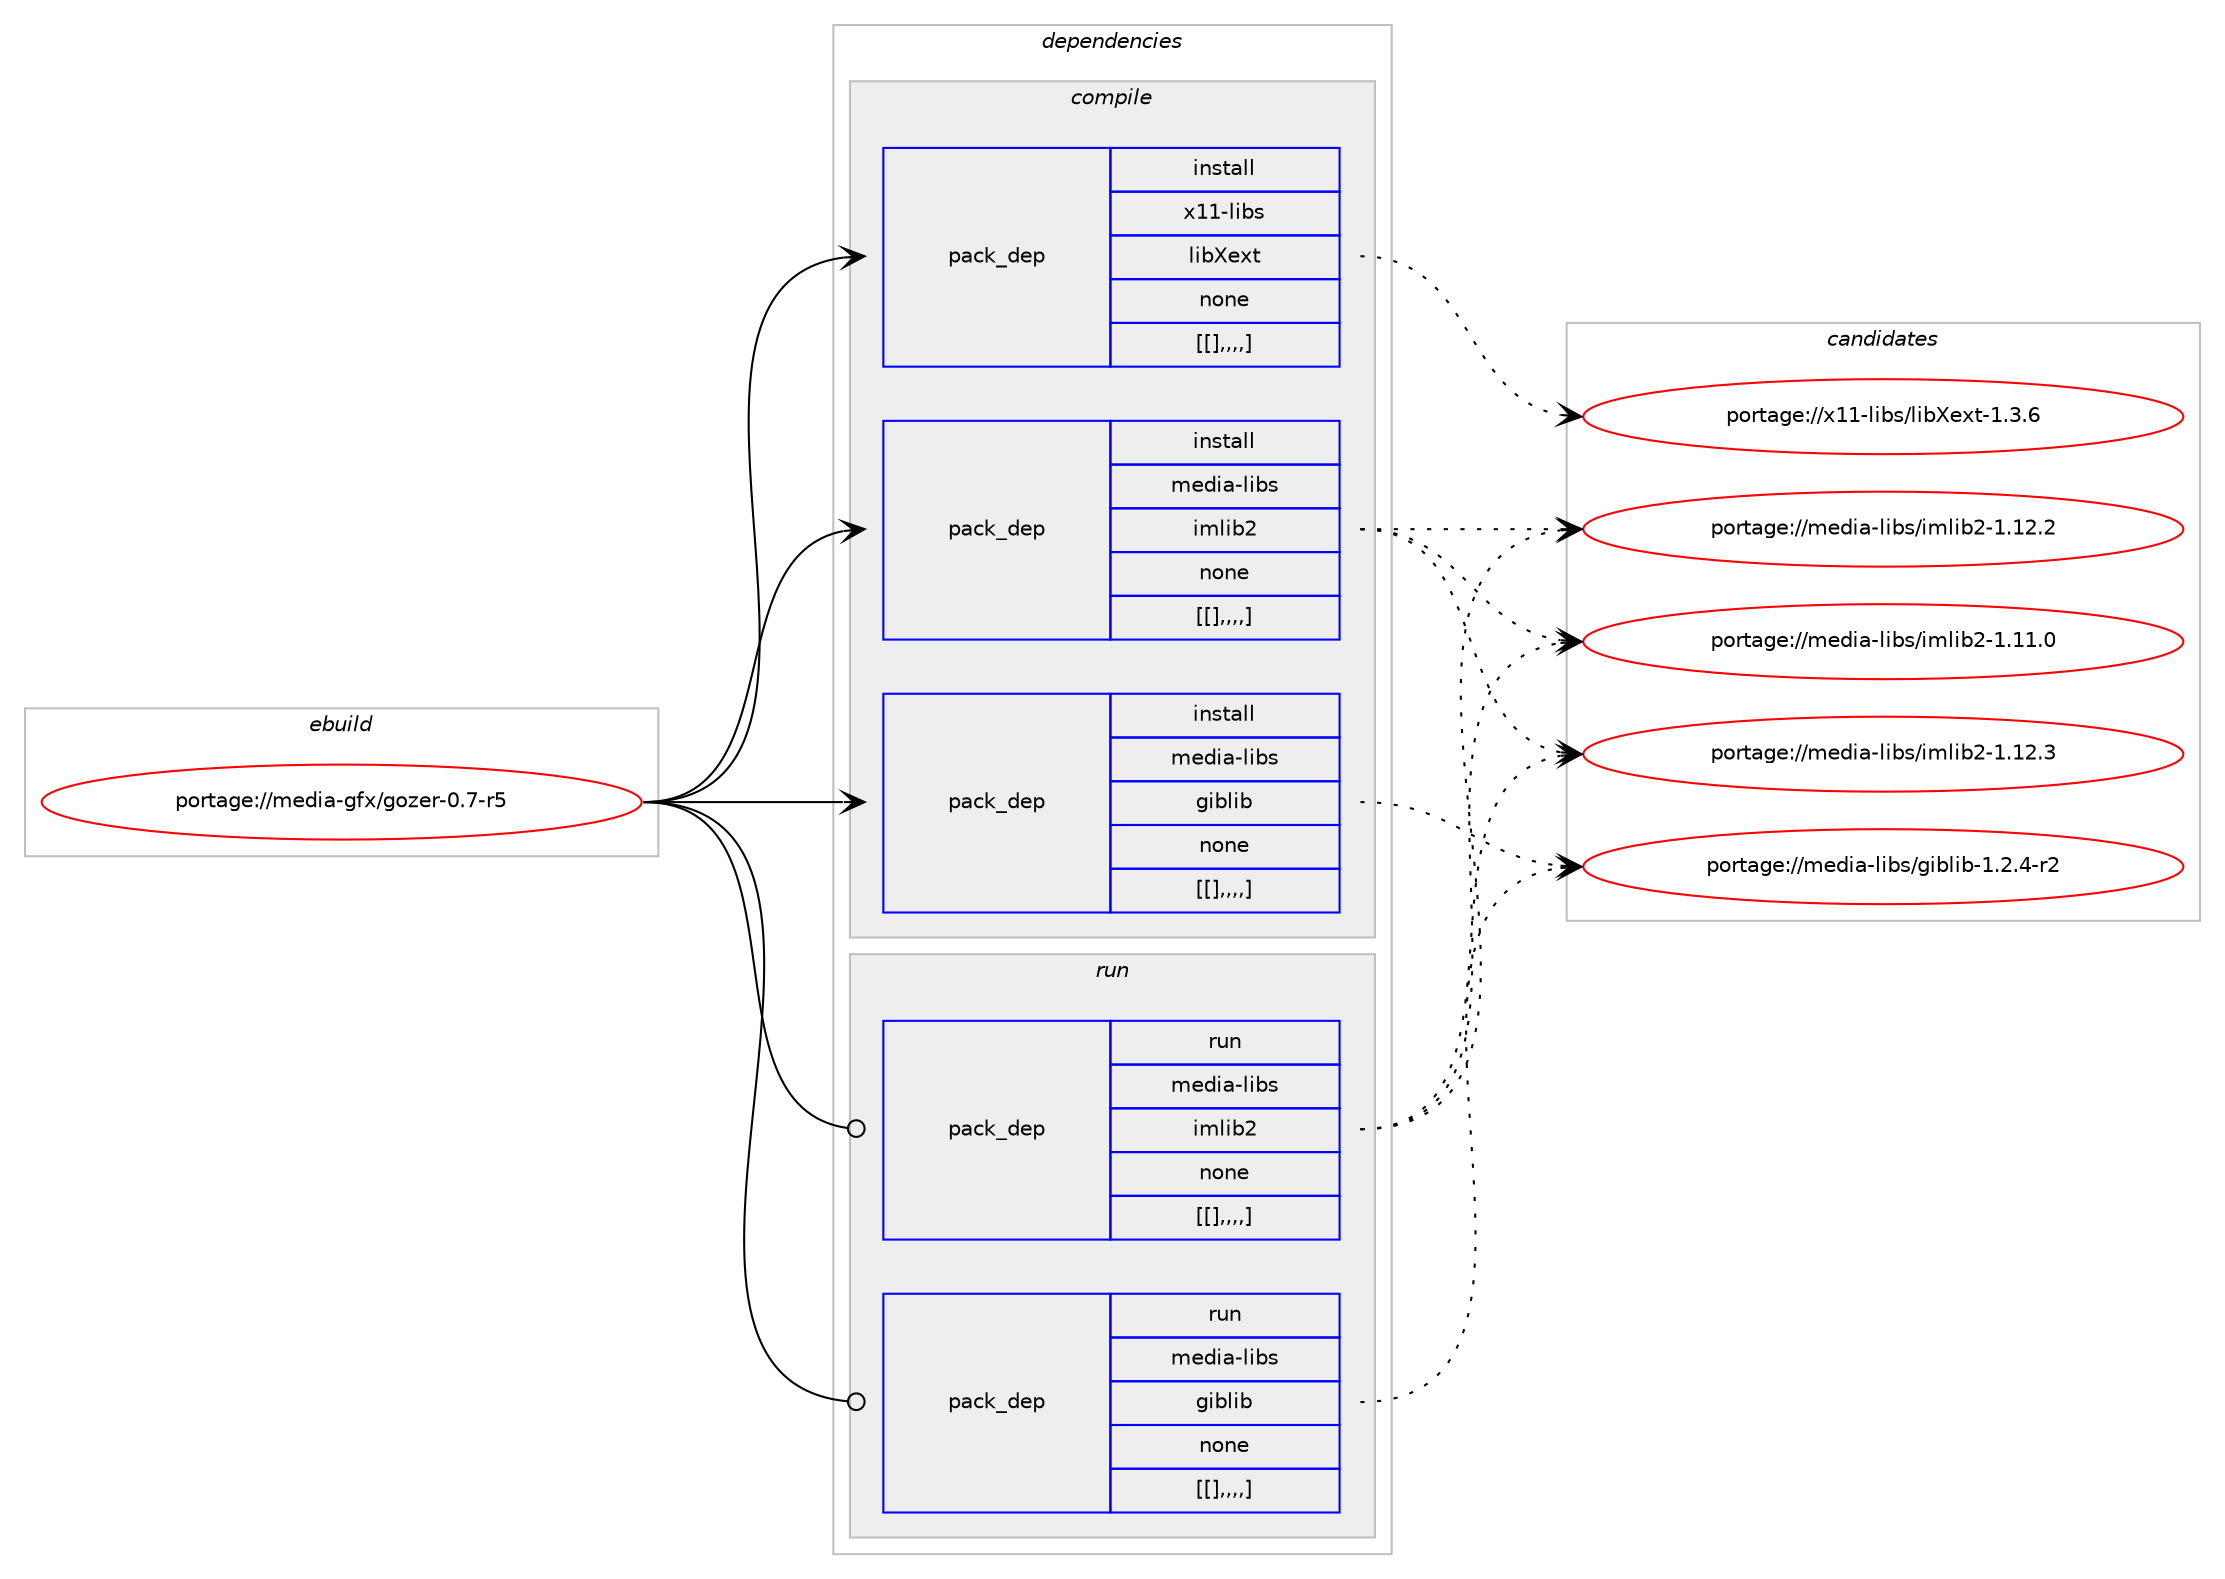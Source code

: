 digraph prolog {

# *************
# Graph options
# *************

newrank=true;
concentrate=true;
compound=true;
graph [rankdir=LR,fontname=Helvetica,fontsize=10,ranksep=1.5];#, ranksep=2.5, nodesep=0.2];
edge  [arrowhead=vee];
node  [fontname=Helvetica,fontsize=10];

# **********
# The ebuild
# **********

subgraph cluster_leftcol {
color=gray;
label=<<i>ebuild</i>>;
id [label="portage://media-gfx/gozer-0.7-r5", color=red, width=4, href="../media-gfx/gozer-0.7-r5.svg"];
}

# ****************
# The dependencies
# ****************

subgraph cluster_midcol {
color=gray;
label=<<i>dependencies</i>>;
subgraph cluster_compile {
fillcolor="#eeeeee";
style=filled;
label=<<i>compile</i>>;
subgraph pack225719 {
dependency304018 [label=<<TABLE BORDER="0" CELLBORDER="1" CELLSPACING="0" CELLPADDING="4" WIDTH="220"><TR><TD ROWSPAN="6" CELLPADDING="30">pack_dep</TD></TR><TR><TD WIDTH="110">install</TD></TR><TR><TD>media-libs</TD></TR><TR><TD>giblib</TD></TR><TR><TD>none</TD></TR><TR><TD>[[],,,,]</TD></TR></TABLE>>, shape=none, color=blue];
}
id:e -> dependency304018:w [weight=20,style="solid",arrowhead="vee"];
subgraph pack225720 {
dependency304019 [label=<<TABLE BORDER="0" CELLBORDER="1" CELLSPACING="0" CELLPADDING="4" WIDTH="220"><TR><TD ROWSPAN="6" CELLPADDING="30">pack_dep</TD></TR><TR><TD WIDTH="110">install</TD></TR><TR><TD>media-libs</TD></TR><TR><TD>imlib2</TD></TR><TR><TD>none</TD></TR><TR><TD>[[],,,,]</TD></TR></TABLE>>, shape=none, color=blue];
}
id:e -> dependency304019:w [weight=20,style="solid",arrowhead="vee"];
subgraph pack225721 {
dependency304020 [label=<<TABLE BORDER="0" CELLBORDER="1" CELLSPACING="0" CELLPADDING="4" WIDTH="220"><TR><TD ROWSPAN="6" CELLPADDING="30">pack_dep</TD></TR><TR><TD WIDTH="110">install</TD></TR><TR><TD>x11-libs</TD></TR><TR><TD>libXext</TD></TR><TR><TD>none</TD></TR><TR><TD>[[],,,,]</TD></TR></TABLE>>, shape=none, color=blue];
}
id:e -> dependency304020:w [weight=20,style="solid",arrowhead="vee"];
}
subgraph cluster_compileandrun {
fillcolor="#eeeeee";
style=filled;
label=<<i>compile and run</i>>;
}
subgraph cluster_run {
fillcolor="#eeeeee";
style=filled;
label=<<i>run</i>>;
subgraph pack225722 {
dependency304021 [label=<<TABLE BORDER="0" CELLBORDER="1" CELLSPACING="0" CELLPADDING="4" WIDTH="220"><TR><TD ROWSPAN="6" CELLPADDING="30">pack_dep</TD></TR><TR><TD WIDTH="110">run</TD></TR><TR><TD>media-libs</TD></TR><TR><TD>giblib</TD></TR><TR><TD>none</TD></TR><TR><TD>[[],,,,]</TD></TR></TABLE>>, shape=none, color=blue];
}
id:e -> dependency304021:w [weight=20,style="solid",arrowhead="odot"];
subgraph pack225723 {
dependency304022 [label=<<TABLE BORDER="0" CELLBORDER="1" CELLSPACING="0" CELLPADDING="4" WIDTH="220"><TR><TD ROWSPAN="6" CELLPADDING="30">pack_dep</TD></TR><TR><TD WIDTH="110">run</TD></TR><TR><TD>media-libs</TD></TR><TR><TD>imlib2</TD></TR><TR><TD>none</TD></TR><TR><TD>[[],,,,]</TD></TR></TABLE>>, shape=none, color=blue];
}
id:e -> dependency304022:w [weight=20,style="solid",arrowhead="odot"];
}
}

# **************
# The candidates
# **************

subgraph cluster_choices {
rank=same;
color=gray;
label=<<i>candidates</i>>;

subgraph choice225719 {
color=black;
nodesep=1;
choice1091011001059745108105981154710310598108105984549465046524511450 [label="portage://media-libs/giblib-1.2.4-r2", color=red, width=4,href="../media-libs/giblib-1.2.4-r2.svg"];
dependency304018:e -> choice1091011001059745108105981154710310598108105984549465046524511450:w [style=dotted,weight="100"];
}
subgraph choice225720 {
color=black;
nodesep=1;
choice10910110010597451081059811547105109108105985045494649504651 [label="portage://media-libs/imlib2-1.12.3", color=red, width=4,href="../media-libs/imlib2-1.12.3.svg"];
choice10910110010597451081059811547105109108105985045494649504650 [label="portage://media-libs/imlib2-1.12.2", color=red, width=4,href="../media-libs/imlib2-1.12.2.svg"];
choice10910110010597451081059811547105109108105985045494649494648 [label="portage://media-libs/imlib2-1.11.0", color=red, width=4,href="../media-libs/imlib2-1.11.0.svg"];
dependency304019:e -> choice10910110010597451081059811547105109108105985045494649504651:w [style=dotted,weight="100"];
dependency304019:e -> choice10910110010597451081059811547105109108105985045494649504650:w [style=dotted,weight="100"];
dependency304019:e -> choice10910110010597451081059811547105109108105985045494649494648:w [style=dotted,weight="100"];
}
subgraph choice225721 {
color=black;
nodesep=1;
choice12049494510810598115471081059888101120116454946514654 [label="portage://x11-libs/libXext-1.3.6", color=red, width=4,href="../x11-libs/libXext-1.3.6.svg"];
dependency304020:e -> choice12049494510810598115471081059888101120116454946514654:w [style=dotted,weight="100"];
}
subgraph choice225722 {
color=black;
nodesep=1;
choice1091011001059745108105981154710310598108105984549465046524511450 [label="portage://media-libs/giblib-1.2.4-r2", color=red, width=4,href="../media-libs/giblib-1.2.4-r2.svg"];
dependency304021:e -> choice1091011001059745108105981154710310598108105984549465046524511450:w [style=dotted,weight="100"];
}
subgraph choice225723 {
color=black;
nodesep=1;
choice10910110010597451081059811547105109108105985045494649504651 [label="portage://media-libs/imlib2-1.12.3", color=red, width=4,href="../media-libs/imlib2-1.12.3.svg"];
choice10910110010597451081059811547105109108105985045494649504650 [label="portage://media-libs/imlib2-1.12.2", color=red, width=4,href="../media-libs/imlib2-1.12.2.svg"];
choice10910110010597451081059811547105109108105985045494649494648 [label="portage://media-libs/imlib2-1.11.0", color=red, width=4,href="../media-libs/imlib2-1.11.0.svg"];
dependency304022:e -> choice10910110010597451081059811547105109108105985045494649504651:w [style=dotted,weight="100"];
dependency304022:e -> choice10910110010597451081059811547105109108105985045494649504650:w [style=dotted,weight="100"];
dependency304022:e -> choice10910110010597451081059811547105109108105985045494649494648:w [style=dotted,weight="100"];
}
}

}
